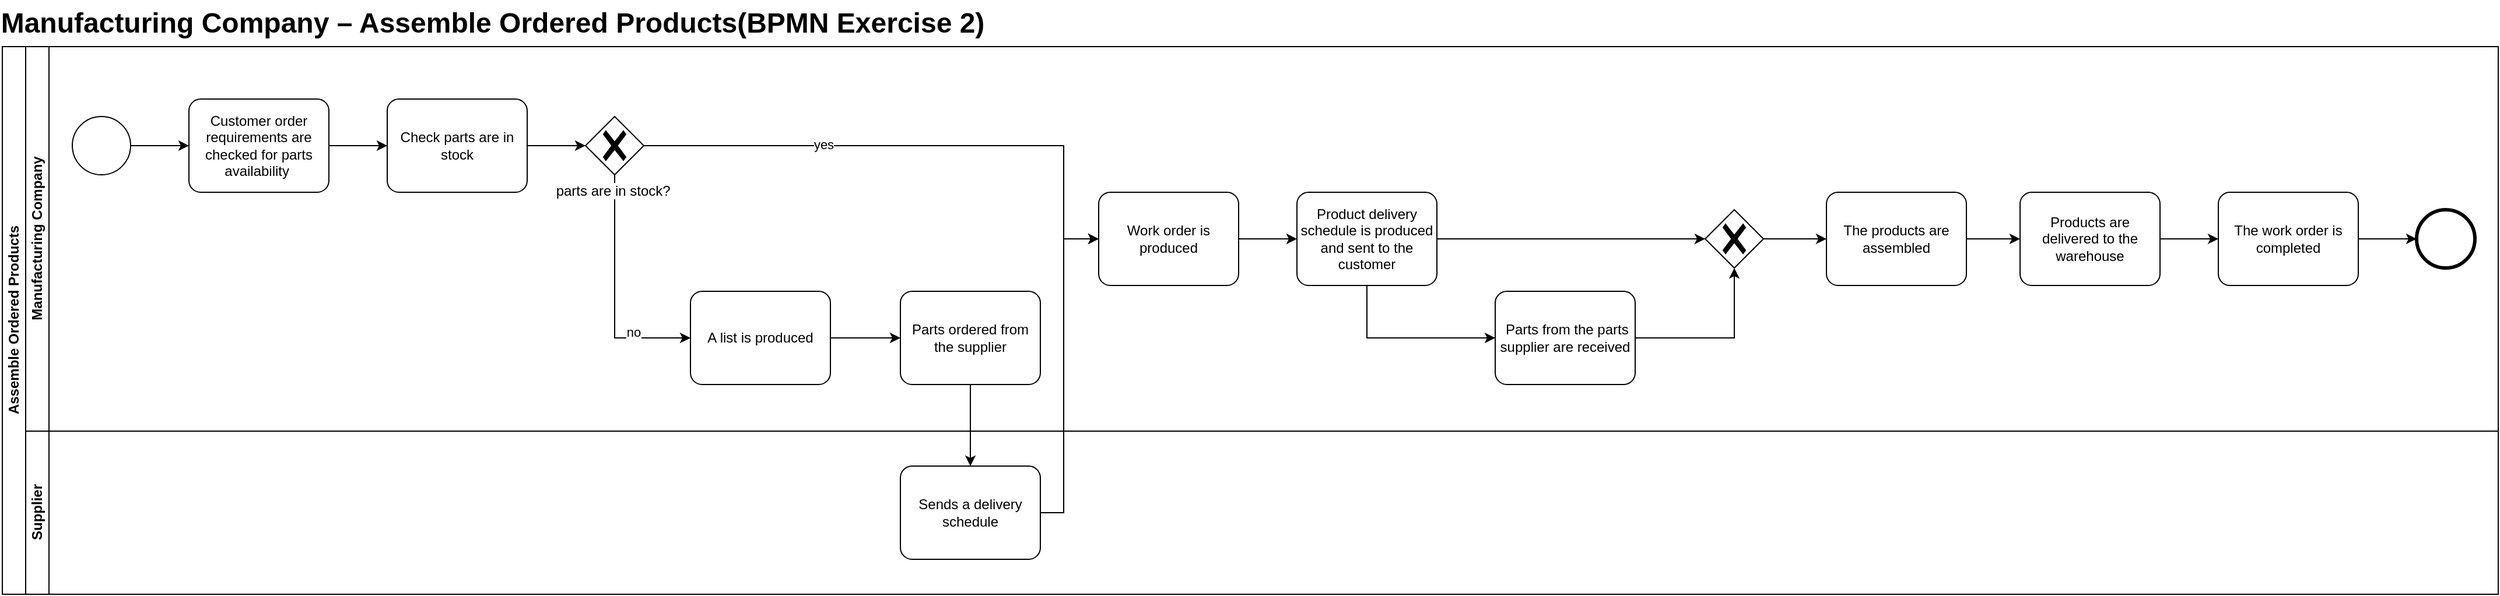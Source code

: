 <mxfile version="20.5.1" type="github">
  <diagram id="Fy_xnkCLufcFKRbf-qhm" name="第 1 页">
    <mxGraphModel dx="876" dy="1149" grid="1" gridSize="10" guides="1" tooltips="1" connect="1" arrows="1" fold="1" page="1" pageScale="1" pageWidth="827" pageHeight="1169" math="0" shadow="0">
      <root>
        <mxCell id="0" />
        <mxCell id="1" parent="0" />
        <mxCell id="dQ3IUtjXQcdoY3WB8gmI-1" value="Assemble Ordered Products" style="swimlane;html=1;childLayout=stackLayout;resizeParent=1;resizeParentMax=0;horizontal=0;startSize=20;horizontalStack=0;" vertex="1" parent="1">
          <mxGeometry x="90" y="120" width="2140" height="470" as="geometry" />
        </mxCell>
        <mxCell id="dQ3IUtjXQcdoY3WB8gmI-2" value="Manufacturing Company" style="swimlane;html=1;startSize=20;horizontal=0;" vertex="1" parent="dQ3IUtjXQcdoY3WB8gmI-1">
          <mxGeometry x="20" width="2120" height="330" as="geometry" />
        </mxCell>
        <mxCell id="dQ3IUtjXQcdoY3WB8gmI-63" value="" style="edgeStyle=orthogonalEdgeStyle;rounded=0;orthogonalLoop=1;jettySize=auto;html=1;" edge="1" parent="dQ3IUtjXQcdoY3WB8gmI-2" source="dQ3IUtjXQcdoY3WB8gmI-56" target="dQ3IUtjXQcdoY3WB8gmI-62">
          <mxGeometry relative="1" as="geometry" />
        </mxCell>
        <mxCell id="dQ3IUtjXQcdoY3WB8gmI-56" value="Customer order requirements are checked for parts availability " style="points=[[0.25,0,0],[0.5,0,0],[0.75,0,0],[1,0.25,0],[1,0.5,0],[1,0.75,0],[0.75,1,0],[0.5,1,0],[0.25,1,0],[0,0.75,0],[0,0.5,0],[0,0.25,0]];shape=mxgraph.bpmn.task;whiteSpace=wrap;rectStyle=rounded;size=10;taskMarker=abstract;" vertex="1" parent="dQ3IUtjXQcdoY3WB8gmI-2">
          <mxGeometry x="140" y="45" width="120" height="80" as="geometry" />
        </mxCell>
        <mxCell id="dQ3IUtjXQcdoY3WB8gmI-59" style="edgeStyle=orthogonalEdgeStyle;rounded=0;orthogonalLoop=1;jettySize=auto;html=1;" edge="1" parent="dQ3IUtjXQcdoY3WB8gmI-2" source="dQ3IUtjXQcdoY3WB8gmI-58" target="dQ3IUtjXQcdoY3WB8gmI-56">
          <mxGeometry relative="1" as="geometry" />
        </mxCell>
        <mxCell id="dQ3IUtjXQcdoY3WB8gmI-58" value="" style="points=[[0.145,0.145,0],[0.5,0,0],[0.855,0.145,0],[1,0.5,0],[0.855,0.855,0],[0.5,1,0],[0.145,0.855,0],[0,0.5,0]];shape=mxgraph.bpmn.event;html=1;verticalLabelPosition=bottom;labelBackgroundColor=#ffffff;verticalAlign=top;align=center;perimeter=ellipsePerimeter;outlineConnect=0;aspect=fixed;outline=standard;symbol=general;" vertex="1" parent="dQ3IUtjXQcdoY3WB8gmI-2">
          <mxGeometry x="40" y="60" width="50" height="50" as="geometry" />
        </mxCell>
        <mxCell id="dQ3IUtjXQcdoY3WB8gmI-62" value="Check parts are in stock" style="points=[[0.25,0,0],[0.5,0,0],[0.75,0,0],[1,0.25,0],[1,0.5,0],[1,0.75,0],[0.75,1,0],[0.5,1,0],[0.25,1,0],[0,0.75,0],[0,0.5,0],[0,0.25,0]];shape=mxgraph.bpmn.task;whiteSpace=wrap;rectStyle=rounded;size=10;taskMarker=abstract;" vertex="1" parent="dQ3IUtjXQcdoY3WB8gmI-2">
          <mxGeometry x="310" y="45" width="120" height="80" as="geometry" />
        </mxCell>
        <mxCell id="dQ3IUtjXQcdoY3WB8gmI-71" value="" style="edgeStyle=orthogonalEdgeStyle;rounded=0;orthogonalLoop=1;jettySize=auto;html=1;" edge="1" parent="dQ3IUtjXQcdoY3WB8gmI-2" source="dQ3IUtjXQcdoY3WB8gmI-69" target="dQ3IUtjXQcdoY3WB8gmI-70">
          <mxGeometry relative="1" as="geometry" />
        </mxCell>
        <mxCell id="dQ3IUtjXQcdoY3WB8gmI-69" value="A list is produced" style="points=[[0.25,0,0],[0.5,0,0],[0.75,0,0],[1,0.25,0],[1,0.5,0],[1,0.75,0],[0.75,1,0],[0.5,1,0],[0.25,1,0],[0,0.75,0],[0,0.5,0],[0,0.25,0]];shape=mxgraph.bpmn.task;whiteSpace=wrap;rectStyle=rounded;size=10;taskMarker=abstract;" vertex="1" parent="dQ3IUtjXQcdoY3WB8gmI-2">
          <mxGeometry x="570" y="210" width="120" height="80" as="geometry" />
        </mxCell>
        <mxCell id="dQ3IUtjXQcdoY3WB8gmI-70" value="Parts ordered from the supplier" style="points=[[0.25,0,0],[0.5,0,0],[0.75,0,0],[1,0.25,0],[1,0.5,0],[1,0.75,0],[0.75,1,0],[0.5,1,0],[0.25,1,0],[0,0.75,0],[0,0.5,0],[0,0.25,0]];shape=mxgraph.bpmn.task;whiteSpace=wrap;rectStyle=rounded;size=10;taskMarker=abstract;" vertex="1" parent="dQ3IUtjXQcdoY3WB8gmI-2">
          <mxGeometry x="750" y="210" width="120" height="80" as="geometry" />
        </mxCell>
        <mxCell id="dQ3IUtjXQcdoY3WB8gmI-82" style="edgeStyle=orthogonalEdgeStyle;rounded=0;orthogonalLoop=1;jettySize=auto;html=1;" edge="1" parent="dQ3IUtjXQcdoY3WB8gmI-2" source="dQ3IUtjXQcdoY3WB8gmI-76" target="dQ3IUtjXQcdoY3WB8gmI-78">
          <mxGeometry relative="1" as="geometry" />
        </mxCell>
        <mxCell id="dQ3IUtjXQcdoY3WB8gmI-76" value="Work order is produced" style="points=[[0.25,0,0],[0.5,0,0],[0.75,0,0],[1,0.25,0],[1,0.5,0],[1,0.75,0],[0.75,1,0],[0.5,1,0],[0.25,1,0],[0,0.75,0],[0,0.5,0],[0,0.25,0]];shape=mxgraph.bpmn.task;whiteSpace=wrap;rectStyle=rounded;size=10;taskMarker=abstract;" vertex="1" parent="dQ3IUtjXQcdoY3WB8gmI-2">
          <mxGeometry x="920" y="125" width="120" height="80" as="geometry" />
        </mxCell>
        <mxCell id="dQ3IUtjXQcdoY3WB8gmI-88" value="" style="edgeStyle=orthogonalEdgeStyle;rounded=0;orthogonalLoop=1;jettySize=auto;html=1;" edge="1" parent="dQ3IUtjXQcdoY3WB8gmI-2" source="dQ3IUtjXQcdoY3WB8gmI-78" target="dQ3IUtjXQcdoY3WB8gmI-87">
          <mxGeometry relative="1" as="geometry">
            <Array as="points">
              <mxPoint x="1150" y="250" />
            </Array>
          </mxGeometry>
        </mxCell>
        <mxCell id="dQ3IUtjXQcdoY3WB8gmI-78" value="Product delivery schedule is produced and sent to the customer" style="points=[[0.25,0,0],[0.5,0,0],[0.75,0,0],[1,0.25,0],[1,0.5,0],[1,0.75,0],[0.75,1,0],[0.5,1,0],[0.25,1,0],[0,0.75,0],[0,0.5,0],[0,0.25,0]];shape=mxgraph.bpmn.task;whiteSpace=wrap;rectStyle=rounded;size=10;taskMarker=abstract;" vertex="1" parent="dQ3IUtjXQcdoY3WB8gmI-2">
          <mxGeometry x="1090" y="125" width="120" height="80" as="geometry" />
        </mxCell>
        <mxCell id="dQ3IUtjXQcdoY3WB8gmI-87" value=" Parts from the parts supplier are received" style="points=[[0.25,0,0],[0.5,0,0],[0.75,0,0],[1,0.25,0],[1,0.5,0],[1,0.75,0],[0.75,1,0],[0.5,1,0],[0.25,1,0],[0,0.75,0],[0,0.5,0],[0,0.25,0]];shape=mxgraph.bpmn.task;whiteSpace=wrap;rectStyle=rounded;size=10;taskMarker=abstract;" vertex="1" parent="dQ3IUtjXQcdoY3WB8gmI-2">
          <mxGeometry x="1260" y="210" width="120" height="80" as="geometry" />
        </mxCell>
        <mxCell id="dQ3IUtjXQcdoY3WB8gmI-92" value="The products are assembled" style="points=[[0.25,0,0],[0.5,0,0],[0.75,0,0],[1,0.25,0],[1,0.5,0],[1,0.75,0],[0.75,1,0],[0.5,1,0],[0.25,1,0],[0,0.75,0],[0,0.5,0],[0,0.25,0]];shape=mxgraph.bpmn.task;whiteSpace=wrap;rectStyle=rounded;size=10;taskMarker=abstract;" vertex="1" parent="dQ3IUtjXQcdoY3WB8gmI-2">
          <mxGeometry x="1544" y="125" width="120" height="80" as="geometry" />
        </mxCell>
        <mxCell id="dQ3IUtjXQcdoY3WB8gmI-89" value="" style="points=[[0.25,0.25,0],[0.5,0,0],[0.75,0.25,0],[1,0.5,0],[0.75,0.75,0],[0.5,1,0],[0.25,0.75,0],[0,0.5,0]];shape=mxgraph.bpmn.gateway2;html=1;verticalLabelPosition=bottom;labelBackgroundColor=#ffffff;verticalAlign=top;align=center;perimeter=rhombusPerimeter;outlineConnect=0;outline=none;symbol=none;gwType=exclusive;" vertex="1" parent="dQ3IUtjXQcdoY3WB8gmI-2">
          <mxGeometry x="1440" y="140" width="50" height="50" as="geometry" />
        </mxCell>
        <mxCell id="dQ3IUtjXQcdoY3WB8gmI-86" value="" style="edgeStyle=orthogonalEdgeStyle;rounded=0;orthogonalLoop=1;jettySize=auto;html=1;" edge="1" parent="dQ3IUtjXQcdoY3WB8gmI-2" source="dQ3IUtjXQcdoY3WB8gmI-78" target="dQ3IUtjXQcdoY3WB8gmI-89">
          <mxGeometry relative="1" as="geometry">
            <mxPoint x="1290" y="130" as="targetPoint" />
          </mxGeometry>
        </mxCell>
        <mxCell id="dQ3IUtjXQcdoY3WB8gmI-90" style="edgeStyle=orthogonalEdgeStyle;rounded=0;orthogonalLoop=1;jettySize=auto;html=1;entryX=0.5;entryY=1;entryDx=0;entryDy=0;entryPerimeter=0;" edge="1" parent="dQ3IUtjXQcdoY3WB8gmI-2" source="dQ3IUtjXQcdoY3WB8gmI-87" target="dQ3IUtjXQcdoY3WB8gmI-89">
          <mxGeometry relative="1" as="geometry" />
        </mxCell>
        <mxCell id="dQ3IUtjXQcdoY3WB8gmI-93" style="edgeStyle=orthogonalEdgeStyle;rounded=0;orthogonalLoop=1;jettySize=auto;html=1;" edge="1" parent="dQ3IUtjXQcdoY3WB8gmI-2" source="dQ3IUtjXQcdoY3WB8gmI-89" target="dQ3IUtjXQcdoY3WB8gmI-92">
          <mxGeometry relative="1" as="geometry" />
        </mxCell>
        <mxCell id="dQ3IUtjXQcdoY3WB8gmI-94" value="Products are delivered to the warehouse" style="points=[[0.25,0,0],[0.5,0,0],[0.75,0,0],[1,0.25,0],[1,0.5,0],[1,0.75,0],[0.75,1,0],[0.5,1,0],[0.25,1,0],[0,0.75,0],[0,0.5,0],[0,0.25,0]];shape=mxgraph.bpmn.task;whiteSpace=wrap;rectStyle=rounded;size=10;taskMarker=abstract;" vertex="1" parent="dQ3IUtjXQcdoY3WB8gmI-2">
          <mxGeometry x="1710" y="125" width="120" height="80" as="geometry" />
        </mxCell>
        <mxCell id="dQ3IUtjXQcdoY3WB8gmI-95" value="" style="edgeStyle=orthogonalEdgeStyle;rounded=0;orthogonalLoop=1;jettySize=auto;html=1;" edge="1" parent="dQ3IUtjXQcdoY3WB8gmI-2" source="dQ3IUtjXQcdoY3WB8gmI-92" target="dQ3IUtjXQcdoY3WB8gmI-94">
          <mxGeometry relative="1" as="geometry" />
        </mxCell>
        <mxCell id="dQ3IUtjXQcdoY3WB8gmI-96" value="The work order is completed" style="points=[[0.25,0,0],[0.5,0,0],[0.75,0,0],[1,0.25,0],[1,0.5,0],[1,0.75,0],[0.75,1,0],[0.5,1,0],[0.25,1,0],[0,0.75,0],[0,0.5,0],[0,0.25,0]];shape=mxgraph.bpmn.task;whiteSpace=wrap;rectStyle=rounded;size=10;taskMarker=abstract;" vertex="1" parent="dQ3IUtjXQcdoY3WB8gmI-2">
          <mxGeometry x="1880" y="125" width="120" height="80" as="geometry" />
        </mxCell>
        <mxCell id="dQ3IUtjXQcdoY3WB8gmI-97" value="" style="edgeStyle=orthogonalEdgeStyle;rounded=0;orthogonalLoop=1;jettySize=auto;html=1;" edge="1" parent="dQ3IUtjXQcdoY3WB8gmI-2" source="dQ3IUtjXQcdoY3WB8gmI-94" target="dQ3IUtjXQcdoY3WB8gmI-96">
          <mxGeometry relative="1" as="geometry" />
        </mxCell>
        <mxCell id="dQ3IUtjXQcdoY3WB8gmI-98" value="" style="points=[[0.145,0.145,0],[0.5,0,0],[0.855,0.145,0],[1,0.5,0],[0.855,0.855,0],[0.5,1,0],[0.145,0.855,0],[0,0.5,0]];shape=mxgraph.bpmn.event;html=1;verticalLabelPosition=bottom;labelBackgroundColor=#ffffff;verticalAlign=top;align=center;perimeter=ellipsePerimeter;outlineConnect=0;aspect=fixed;outline=end;symbol=terminate2;" vertex="1" parent="dQ3IUtjXQcdoY3WB8gmI-2">
          <mxGeometry x="2050" y="140" width="50" height="50" as="geometry" />
        </mxCell>
        <mxCell id="dQ3IUtjXQcdoY3WB8gmI-99" style="edgeStyle=orthogonalEdgeStyle;rounded=0;orthogonalLoop=1;jettySize=auto;html=1;" edge="1" parent="dQ3IUtjXQcdoY3WB8gmI-2" source="dQ3IUtjXQcdoY3WB8gmI-96" target="dQ3IUtjXQcdoY3WB8gmI-98">
          <mxGeometry relative="1" as="geometry" />
        </mxCell>
        <mxCell id="dQ3IUtjXQcdoY3WB8gmI-3" value="Supplier" style="swimlane;html=1;startSize=20;horizontal=0;" vertex="1" parent="dQ3IUtjXQcdoY3WB8gmI-1">
          <mxGeometry x="20" y="330" width="2120" height="140" as="geometry" />
        </mxCell>
        <mxCell id="dQ3IUtjXQcdoY3WB8gmI-74" value="Sends a delivery schedule" style="points=[[0.25,0,0],[0.5,0,0],[0.75,0,0],[1,0.25,0],[1,0.5,0],[1,0.75,0],[0.75,1,0],[0.5,1,0],[0.25,1,0],[0,0.75,0],[0,0.5,0],[0,0.25,0]];shape=mxgraph.bpmn.task;whiteSpace=wrap;rectStyle=rounded;size=10;taskMarker=abstract;" vertex="1" parent="dQ3IUtjXQcdoY3WB8gmI-3">
          <mxGeometry x="750" y="30" width="120" height="80" as="geometry" />
        </mxCell>
        <mxCell id="dQ3IUtjXQcdoY3WB8gmI-75" value="" style="edgeStyle=orthogonalEdgeStyle;rounded=0;orthogonalLoop=1;jettySize=auto;html=1;" edge="1" parent="dQ3IUtjXQcdoY3WB8gmI-1" source="dQ3IUtjXQcdoY3WB8gmI-70" target="dQ3IUtjXQcdoY3WB8gmI-74">
          <mxGeometry relative="1" as="geometry" />
        </mxCell>
        <mxCell id="dQ3IUtjXQcdoY3WB8gmI-84" style="edgeStyle=orthogonalEdgeStyle;rounded=0;orthogonalLoop=1;jettySize=auto;html=1;entryX=0;entryY=0.5;entryDx=0;entryDy=0;entryPerimeter=0;" edge="1" parent="dQ3IUtjXQcdoY3WB8gmI-1" source="dQ3IUtjXQcdoY3WB8gmI-74" target="dQ3IUtjXQcdoY3WB8gmI-76">
          <mxGeometry relative="1" as="geometry">
            <Array as="points">
              <mxPoint x="910" y="400" />
              <mxPoint x="910" y="165" />
            </Array>
          </mxGeometry>
        </mxCell>
        <mxCell id="dQ3IUtjXQcdoY3WB8gmI-65" style="edgeStyle=orthogonalEdgeStyle;rounded=0;orthogonalLoop=1;jettySize=auto;html=1;entryX=0;entryY=0.5;entryDx=0;entryDy=0;entryPerimeter=0;" edge="1" parent="1" source="dQ3IUtjXQcdoY3WB8gmI-60" target="dQ3IUtjXQcdoY3WB8gmI-69">
          <mxGeometry relative="1" as="geometry">
            <mxPoint x="615" y="290" as="targetPoint" />
            <Array as="points">
              <mxPoint x="615" y="370" />
            </Array>
          </mxGeometry>
        </mxCell>
        <mxCell id="dQ3IUtjXQcdoY3WB8gmI-68" value="no" style="edgeLabel;html=1;align=center;verticalAlign=middle;resizable=0;points=[];" vertex="1" connectable="0" parent="dQ3IUtjXQcdoY3WB8gmI-65">
          <mxGeometry x="0.317" relative="1" as="geometry">
            <mxPoint x="16" as="offset" />
          </mxGeometry>
        </mxCell>
        <mxCell id="dQ3IUtjXQcdoY3WB8gmI-83" style="edgeStyle=orthogonalEdgeStyle;rounded=0;orthogonalLoop=1;jettySize=auto;html=1;entryX=0;entryY=0.5;entryDx=0;entryDy=0;entryPerimeter=0;" edge="1" parent="1" source="dQ3IUtjXQcdoY3WB8gmI-60" target="dQ3IUtjXQcdoY3WB8gmI-76">
          <mxGeometry relative="1" as="geometry">
            <Array as="points">
              <mxPoint x="1000" y="205" />
              <mxPoint x="1000" y="285" />
            </Array>
          </mxGeometry>
        </mxCell>
        <mxCell id="dQ3IUtjXQcdoY3WB8gmI-91" value="yes" style="edgeLabel;html=1;align=center;verticalAlign=middle;resizable=0;points=[];" vertex="1" connectable="0" parent="dQ3IUtjXQcdoY3WB8gmI-83">
          <mxGeometry x="-0.347" y="1" relative="1" as="geometry">
            <mxPoint as="offset" />
          </mxGeometry>
        </mxCell>
        <mxCell id="dQ3IUtjXQcdoY3WB8gmI-60" value="parts are in stock?&amp;nbsp;" style="points=[[0.25,0.25,0],[0.5,0,0],[0.75,0.25,0],[1,0.5,0],[0.75,0.75,0],[0.5,1,0],[0.25,0.75,0],[0,0.5,0]];shape=mxgraph.bpmn.gateway2;html=1;verticalLabelPosition=bottom;labelBackgroundColor=#ffffff;verticalAlign=top;align=center;perimeter=rhombusPerimeter;outlineConnect=0;outline=none;symbol=none;gwType=exclusive;" vertex="1" parent="1">
          <mxGeometry x="590" y="180" width="50" height="50" as="geometry" />
        </mxCell>
        <mxCell id="dQ3IUtjXQcdoY3WB8gmI-64" style="edgeStyle=orthogonalEdgeStyle;rounded=0;orthogonalLoop=1;jettySize=auto;html=1;" edge="1" parent="1" source="dQ3IUtjXQcdoY3WB8gmI-62" target="dQ3IUtjXQcdoY3WB8gmI-60">
          <mxGeometry relative="1" as="geometry" />
        </mxCell>
        <mxCell id="dQ3IUtjXQcdoY3WB8gmI-101" value="Manufacturing Company – Assemble Ordered Products(BPMN Exercise 2)" style="text;strokeColor=none;fillColor=none;html=1;fontSize=24;fontStyle=1;verticalAlign=middle;align=center;" vertex="1" parent="1">
          <mxGeometry x="460" y="80" width="100" height="40" as="geometry" />
        </mxCell>
      </root>
    </mxGraphModel>
  </diagram>
</mxfile>
